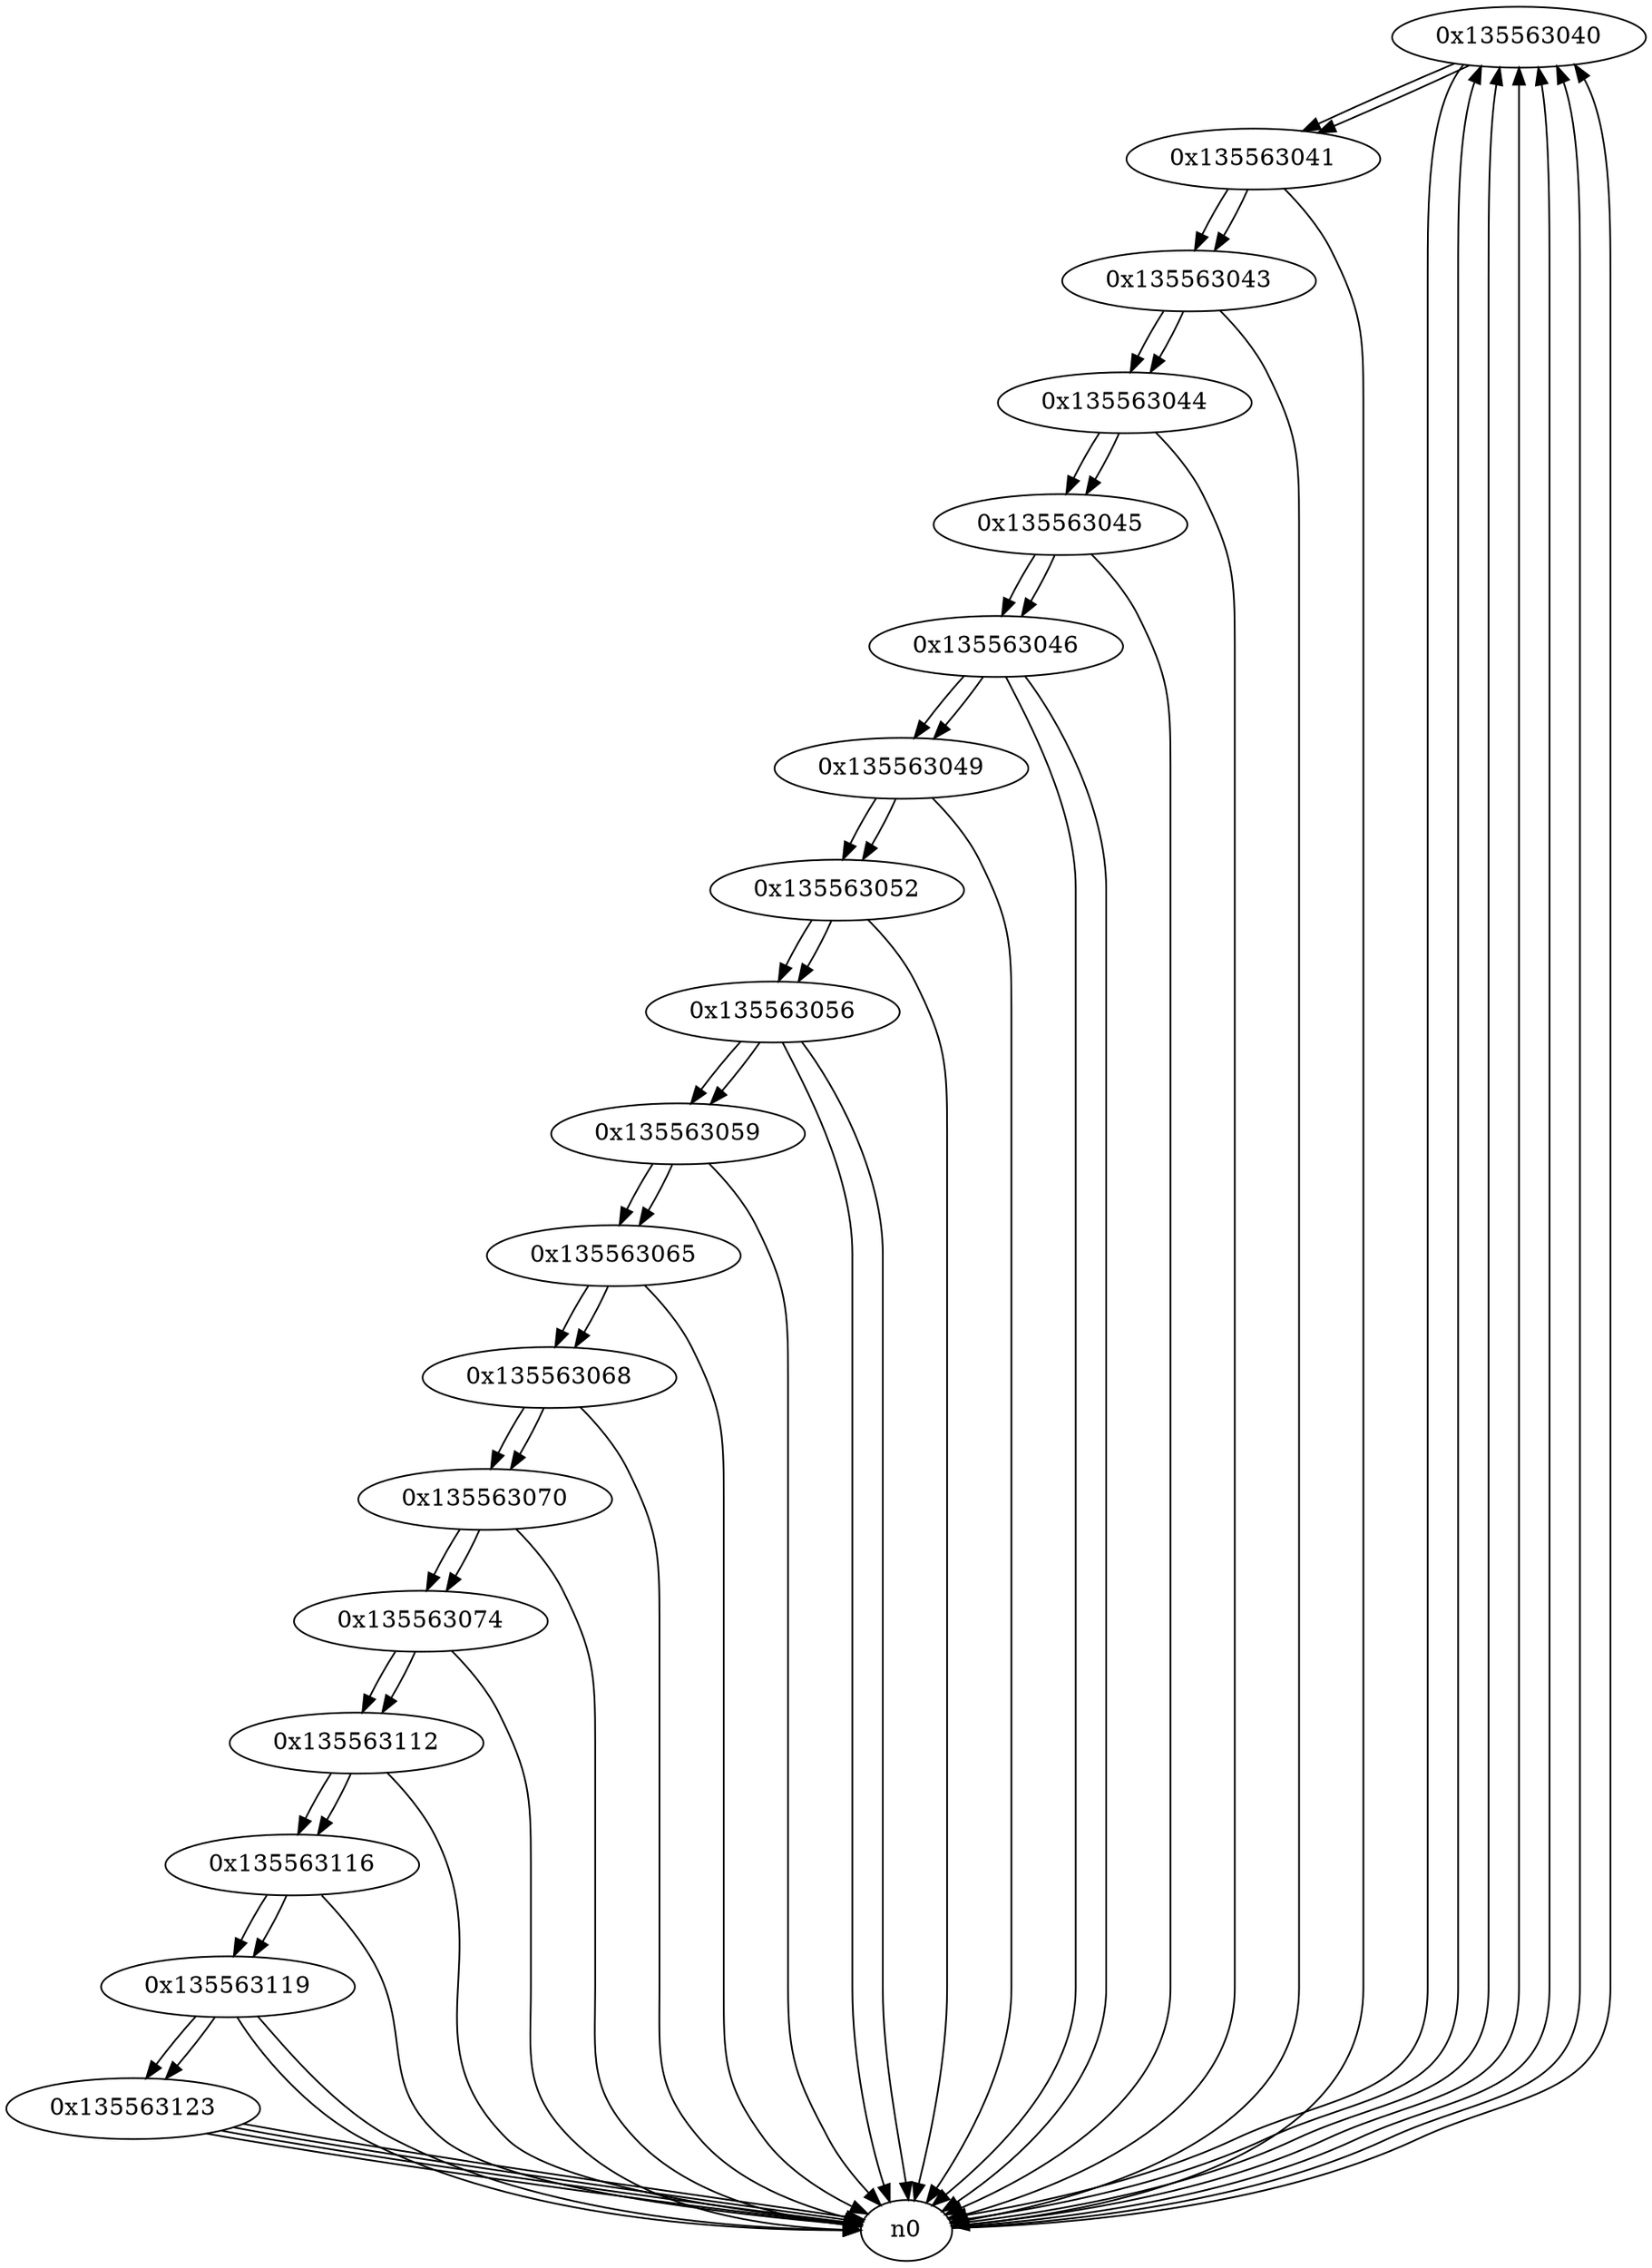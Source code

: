 digraph G{
/* nodes */
  n1 [label="0x135563040"]
  n2 [label="0x135563041"]
  n3 [label="0x135563043"]
  n4 [label="0x135563044"]
  n5 [label="0x135563045"]
  n6 [label="0x135563046"]
  n7 [label="0x135563049"]
  n8 [label="0x135563052"]
  n9 [label="0x135563056"]
  n10 [label="0x135563059"]
  n11 [label="0x135563065"]
  n12 [label="0x135563068"]
  n13 [label="0x135563070"]
  n14 [label="0x135563074"]
  n15 [label="0x135563112"]
  n16 [label="0x135563116"]
  n17 [label="0x135563119"]
  n18 [label="0x135563123"]
/* edges */
n1 -> n2;
n1 -> n0;
n0 -> n1;
n0 -> n1;
n0 -> n1;
n0 -> n1;
n0 -> n1;
n0 -> n1;
n2 -> n3;
n2 -> n0;
n1 -> n2;
n3 -> n4;
n3 -> n0;
n2 -> n3;
n4 -> n5;
n4 -> n0;
n3 -> n4;
n5 -> n6;
n5 -> n0;
n4 -> n5;
n6 -> n7;
n6 -> n0;
n6 -> n0;
n5 -> n6;
n7 -> n8;
n7 -> n0;
n6 -> n7;
n8 -> n9;
n8 -> n0;
n7 -> n8;
n9 -> n10;
n9 -> n0;
n9 -> n0;
n8 -> n9;
n10 -> n11;
n10 -> n0;
n9 -> n10;
n11 -> n12;
n11 -> n0;
n10 -> n11;
n12 -> n13;
n12 -> n0;
n11 -> n12;
n13 -> n14;
n13 -> n0;
n12 -> n13;
n14 -> n15;
n14 -> n0;
n13 -> n14;
n15 -> n16;
n15 -> n0;
n14 -> n15;
n16 -> n17;
n16 -> n0;
n15 -> n16;
n17 -> n18;
n17 -> n0;
n17 -> n0;
n16 -> n17;
n18 -> n0;
n18 -> n0;
n18 -> n0;
n18 -> n0;
n17 -> n18;
}
